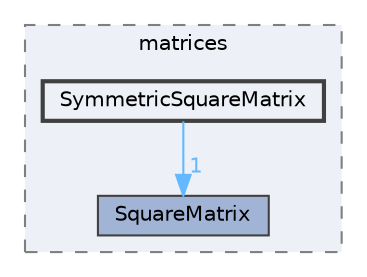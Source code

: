 digraph "src/OpenFOAM/matrices/SymmetricSquareMatrix"
{
 // LATEX_PDF_SIZE
  bgcolor="transparent";
  edge [fontname=Helvetica,fontsize=10,labelfontname=Helvetica,labelfontsize=10];
  node [fontname=Helvetica,fontsize=10,shape=box,height=0.2,width=0.4];
  compound=true
  subgraph clusterdir_b07477ab37bc0cd7eb28fb569c691c21 {
    graph [ bgcolor="#edf0f7", pencolor="grey50", label="matrices", fontname=Helvetica,fontsize=10 style="filled,dashed", URL="dir_b07477ab37bc0cd7eb28fb569c691c21.html",tooltip=""]
  dir_9de91893ed1140d312544af919035e0c [label="SquareMatrix", fillcolor="#a2b4d6", color="grey25", style="filled", URL="dir_9de91893ed1140d312544af919035e0c.html",tooltip=""];
  dir_065029d1b90700fbd81fbc5c2723758f [label="SymmetricSquareMatrix", fillcolor="#edf0f7", color="grey25", style="filled,bold", URL="dir_065029d1b90700fbd81fbc5c2723758f.html",tooltip=""];
  }
  dir_065029d1b90700fbd81fbc5c2723758f->dir_9de91893ed1140d312544af919035e0c [headlabel="1", labeldistance=1.5 headhref="dir_003914_003727.html" href="dir_003914_003727.html" color="steelblue1" fontcolor="steelblue1"];
}
